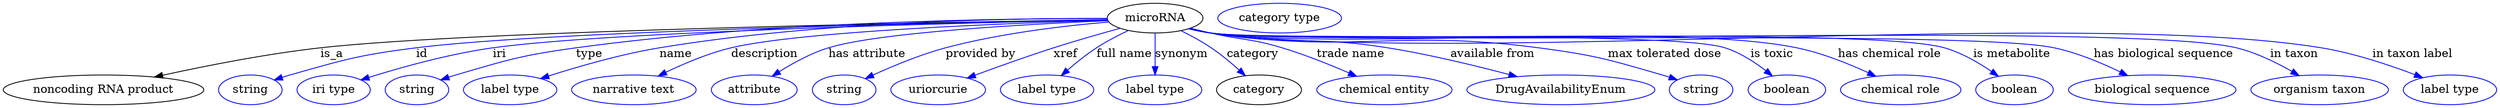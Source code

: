 digraph {
	graph [bb="0,0,3018.1,123"];
	node [label="\N"];
	microRNA	[height=0.5,
		label=microRNA,
		pos="1394.5,105",
		width=1.6068];
	"noncoding RNA product"	[height=0.5,
		pos="121.54,18",
		width=3.3761];
	microRNA -> "noncoding RNA product"	[label=is_a,
		lp="398.54,61.5",
		pos="e,183.3,33.519 1337,103.17 1151.5,100.3 571.11,89.843 384.54,69 319.23,61.704 245.84,47.216 193.21,35.705"];
	id	[color=blue,
		height=0.5,
		label=string,
		pos="299.54,18",
		width=1.0652];
	microRNA -> id	[color=blue,
		label=id,
		lp="507.54,61.5",
		pos="e,328.54,29.941 1336.8,103.05 1165.6,100.02 663.21,89.57 500.54,69 431.53,60.273 414.46,54.984 347.54,36 344.43,35.119 341.24,34.144 \
338.04,33.12",
		style=solid];
	iri	[color=blue,
		height=0.5,
		label="iri type",
		pos="400.54,18",
		width=1.2277];
	microRNA -> iri	[color=blue,
		label=iri,
		lp="601.54,61.5",
		pos="e,433.54,30.037 1336.9,102.9 1178.2,99.645 737.26,89.017 593.54,69 540.98,61.681 482.16,45.197 443.43,33.15",
		style=solid];
	type	[color=blue,
		height=0.5,
		label=string,
		pos="501.54,18",
		width=1.0652];
	microRNA -> type	[color=blue,
		label=type,
		lp="709.54,61.5",
		pos="e,530.19,29.996 1336.5,104.5 1216.1,104.8 930.44,101.62 693.54,69 628.06,59.985 611.96,54.609 548.54,36 545.64,35.148 542.65,34.213 \
539.66,33.232",
		style=solid];
	name	[color=blue,
		height=0.5,
		label="label type",
		pos="614.54,18",
		width=1.5707];
	microRNA -> name	[color=blue,
		label=name,
		lp="814.54,61.5",
		pos="e,651.6,31.793 1336.6,104.69 1229,105.08 991.4,101.7 794.54,69 748.48,61.349 697.3,46.49 661.32,34.951",
		style=solid];
	description	[color=blue,
		height=0.5,
		label="narrative text",
		pos="764.54,18",
		width=2.0943];
	microRNA -> description	[color=blue,
		label=description,
		lp="921.04,61.5",
		pos="e,793.62,34.83 1337.1,102.53 1221.8,99.182 965.73,89.621 880.54,69 853.5,62.454 824.77,50.116 802.66,39.334",
		style=solid];
	"has attribute"	[color=blue,
		height=0.5,
		label=attribute,
		pos="909.54,18",
		width=1.4443];
	microRNA -> "has attribute"	[color=blue,
		label="has attribute",
		lp="1045.5,61.5",
		pos="e,931.02,34.526 1337.2,101.9 1243.1,97.956 1060.2,88.071 998.54,69 977.68,62.548 956.29,50.728 939.71,40.2",
		style=solid];
	"provided by"	[color=blue,
		height=0.5,
		label=string,
		pos="1017.5,18",
		width=1.0652];
	microRNA -> "provided by"	[color=blue,
		label="provided by",
		lp="1183,61.5",
		pos="e,1043.3,31.672 1338.5,100.31 1286.5,95.936 1207.3,86.868 1140.5,69 1109.9,60.792 1076.6,46.945 1052.4,35.902",
		style=solid];
	xref	[color=blue,
		height=0.5,
		label=uriorcurie,
		pos="1131.5,18",
		width=1.5887];
	microRNA -> xref	[color=blue,
		label=xref,
		lp="1286,61.5",
		pos="e,1166.7,32.284 1352.2,92.694 1328.4,86.149 1298.2,77.537 1271.5,69 1239.5,58.723 1203.7,45.934 1176.4,35.862",
		style=solid];
	"full name"	[color=blue,
		height=0.5,
		label="label type",
		pos="1263.5,18",
		width=1.5707];
	microRNA -> "full name"	[color=blue,
		label="full name",
		lp="1357,61.5",
		pos="e,1280.8,35.265 1362.2,90.042 1349.8,84.165 1335.6,76.864 1323.5,69 1311.3,61.05 1298.8,50.952 1288.3,41.916",
		style=solid];
	synonym	[color=blue,
		height=0.5,
		label="label type",
		pos="1394.5,18",
		width=1.5707];
	microRNA -> synonym	[color=blue,
		label=synonym,
		lp="1426.5,61.5",
		pos="e,1394.5,36.175 1394.5,86.799 1394.5,75.163 1394.5,59.548 1394.5,46.237",
		style=solid];
	category	[height=0.5,
		pos="1520.5,18",
		width=1.4263];
	microRNA -> category	[color=blue,
		label=category,
		lp="1513,61.5",
		pos="e,1503.9,35.225 1425.9,89.802 1437.7,83.946 1451.1,76.722 1462.5,69 1474.3,61.081 1486.3,51.095 1496.3,42.133",
		style=solid];
	"trade name"	[color=blue,
		height=0.5,
		label="chemical entity",
		pos="1671.5,18",
		width=2.2748];
	microRNA -> "trade name"	[color=blue,
		label="trade name",
		lp="1631.5,61.5",
		pos="e,1638.2,34.483 1437.4,92.833 1445.4,90.828 1453.7,88.804 1461.5,87 1500,78.142 1510.8,80.482 1548.5,69 1575.9,60.693 1605.6,48.712 \
1628.9,38.56",
		style=solid];
	"available from"	[color=blue,
		height=0.5,
		label=DrugAvailabilityEnum,
		pos="1885.5,18",
		width=3.1594];
	microRNA -> "available from"	[color=blue,
		label="available from",
		lp="1804,61.5",
		pos="e,1832.7,33.979 1436.1,92.316 1444.5,90.288 1453.3,88.388 1461.5,87 1556.1,71.155 1581.9,84.199 1676.5,69 1726.2,61.024 1781.6,47.573 \
1822.8,36.63",
		style=solid];
	"max tolerated dose"	[color=blue,
		height=0.5,
		label=string,
		pos="2055.5,18",
		width=1.0652];
	microRNA -> "max tolerated dose"	[color=blue,
		label="max tolerated dose",
		lp="2011.5,61.5",
		pos="e,2026.9,30.023 1435.4,92.237 1444,90.162 1453,88.264 1461.5,87 1636.7,61.092 1684,92.231 1859.5,69 1926.8,60.101 1943.4,54.908 \
2008.5,36 2011.4,35.156 2014.4,34.227 2017.4,33.251",
		style=solid];
	"is toxic"	[color=blue,
		height=0.5,
		label=boolean,
		pos="2158.5,18",
		width=1.2999];
	microRNA -> "is toxic"	[color=blue,
		label="is toxic",
		lp="2141.5,61.5",
		pos="e,2141.2,34.918 1435.4,92.129 1443.9,90.062 1453,88.194 1461.5,87 1530.1,77.427 2018.6,90.228 2084.5,69 2102.4,63.254 2119.9,51.782 \
2133.4,41.275",
		style=solid];
	"has chemical role"	[color=blue,
		height=0.5,
		label="chemical role",
		pos="2296.5,18",
		width=2.022];
	microRNA -> "has chemical role"	[color=blue,
		label="has chemical role",
		lp="2284,61.5",
		pos="e,2266.7,34.466 1435.4,92.105 1443.9,90.04 1453,88.179 1461.5,87 1617.9,65.458 2016.9,100.81 2171.5,69 2201.5,62.845 2233.4,49.949 \
2257.5,38.796",
		style=solid];
	"is metabolite"	[color=blue,
		height=0.5,
		label=boolean,
		pos="2434.5,18",
		width=1.2999];
	microRNA -> "is metabolite"	[color=blue,
		label="is metabolite",
		lp="2432.5,61.5",
		pos="e,2415.2,34.5 1435.4,92.072 1443.9,90.009 1453,88.157 1461.5,87 1559.4,73.765 2255.6,96.168 2350.5,69 2370.9,63.172 2391.4,51.133 \
2407,40.328",
		style=solid];
	"has biological sequence"	[color=blue,
		height=0.5,
		label="biological sequence",
		pos="2600.5,18",
		width=2.8164];
	microRNA -> "has biological sequence"	[color=blue,
		label="has biological sequence",
		lp="2615,61.5",
		pos="e,2571.3,35.27 1435.3,92.054 1443.9,89.992 1453,88.146 1461.5,87 1574.1,71.934 2372.5,92.757 2483.5,69 2510.9,63.138 2539.9,50.805 \
2562.2,39.855",
		style=solid];
	"in taxon"	[color=blue,
		height=0.5,
		label="organism taxon",
		pos="2803.5,18",
		width=2.3109];
	microRNA -> "in taxon"	[color=blue,
		label="in taxon",
		lp="2773.5,61.5",
		pos="e,2778.9,35.29 1435,92.119 1443.7,90.024 1452.9,88.149 1461.5,87 1598.4,68.905 2569.5,101.68 2703.5,69 2727,63.273 2751.4,51.274 \
2770.1,40.467",
		style=solid];
	"in taxon label"	[color=blue,
		height=0.5,
		label="label type",
		pos="2961.5,18",
		width=1.5707];
	microRNA -> "in taxon label"	[color=blue,
		label="in taxon label",
		lp="2916,61.5",
		pos="e,2928.7,32.774 1435,92.112 1443.7,90.018 1452.9,88.144 1461.5,87 1757.9,47.973 2511.6,117.42 2806.5,69 2845.7,62.573 2888.5,48.17 \
2919.2,36.466",
		style=solid];
	"named thing_category"	[color=blue,
		height=0.5,
		label="category type",
		pos="1545.5,105",
		width=2.0762];
}
